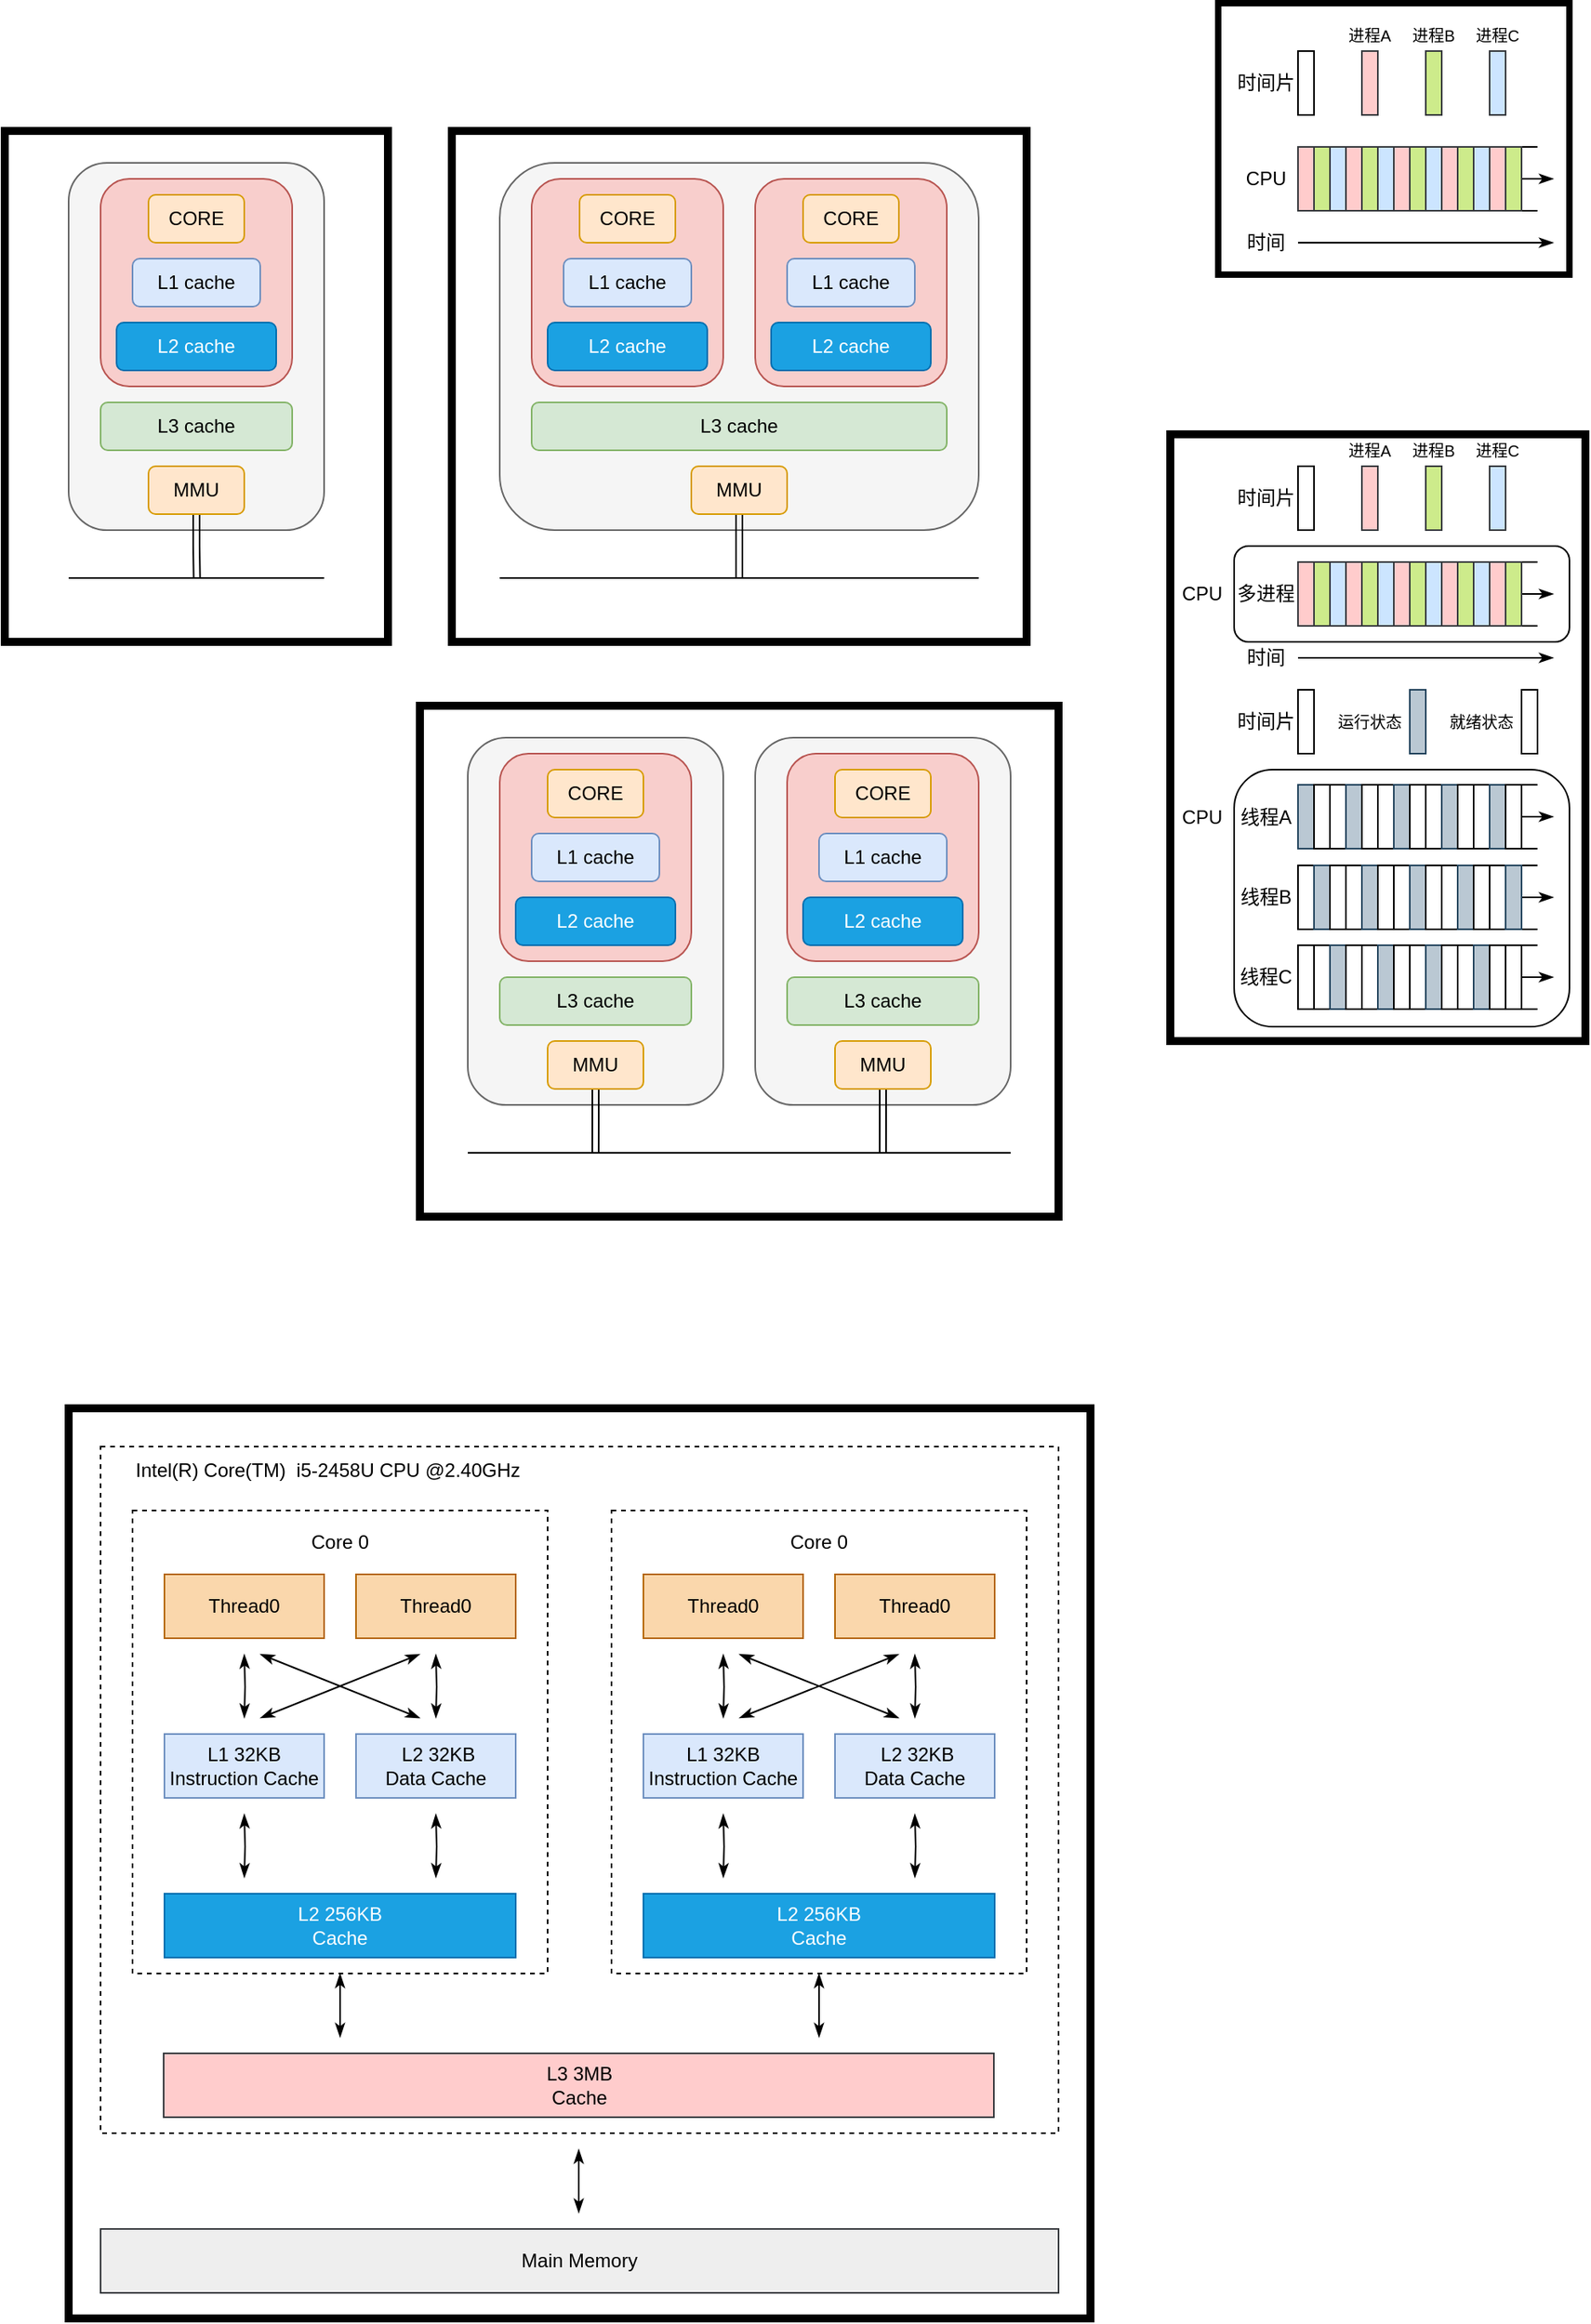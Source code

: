 <mxfile version="12.2.4" pages="1"><diagram id="Mle408nlQQUW61Y-JhIh" name="Page-1"><mxGraphModel dx="1615" dy="1125" grid="1" gridSize="10" guides="1" tooltips="1" connect="1" arrows="1" fold="1" page="1" pageScale="1" pageWidth="827" pageHeight="1169" math="0" shadow="0"><root><mxCell id="0"/><mxCell id="1" parent="0"/><mxCell id="253" value="" style="rounded=0;whiteSpace=wrap;html=1;strokeWidth=5;" parent="1" vertex="1"><mxGeometry x="-40" y="280" width="260" height="380" as="geometry"/></mxCell><mxCell id="249" value="" style="rounded=1;whiteSpace=wrap;html=1;strokeWidth=1;" parent="1" vertex="1"><mxGeometry y="350" width="210" height="60" as="geometry"/></mxCell><mxCell id="248" value="" style="rounded=1;whiteSpace=wrap;html=1;strokeWidth=1;" parent="1" vertex="1"><mxGeometry y="490" width="210" height="161" as="geometry"/></mxCell><mxCell id="138" value="" style="rounded=0;whiteSpace=wrap;html=1;strokeWidth=4;" parent="1" vertex="1"><mxGeometry x="-10" y="10" width="220" height="170" as="geometry"/></mxCell><mxCell id="103" value="" style="rounded=0;whiteSpace=wrap;html=1;strokeWidth=5;" parent="1" vertex="1"><mxGeometry x="-730" y="890" width="640" height="570" as="geometry"/></mxCell><mxCell id="96" value="" style="rounded=0;whiteSpace=wrap;html=1;dashed=1;strokeWidth=1;" parent="1" vertex="1"><mxGeometry x="-710" y="914" width="600" height="430" as="geometry"/></mxCell><mxCell id="80" value="" style="rounded=0;whiteSpace=wrap;html=1;strokeWidth=1;dashed=1;" parent="1" vertex="1"><mxGeometry x="-690" y="954" width="260" height="290" as="geometry"/></mxCell><mxCell id="66" value="" style="rounded=0;whiteSpace=wrap;html=1;strokeWidth=5;" parent="1" vertex="1"><mxGeometry x="-510" y="450" width="400" height="320" as="geometry"/></mxCell><mxCell id="47" value="" style="rounded=0;whiteSpace=wrap;html=1;strokeWidth=5;" parent="1" vertex="1"><mxGeometry x="-490" y="90" width="360" height="320" as="geometry"/></mxCell><mxCell id="46" value="" style="rounded=0;whiteSpace=wrap;html=1;strokeWidth=5;" parent="1" vertex="1"><mxGeometry x="-770" y="90" width="240" height="320" as="geometry"/></mxCell><mxCell id="6" value="" style="rounded=1;whiteSpace=wrap;html=1;fillColor=#f5f5f5;strokeColor=#666666;fontColor=#333333;" parent="1" vertex="1"><mxGeometry x="-730" y="110" width="160" height="230" as="geometry"/></mxCell><mxCell id="28" value="" style="rounded=1;whiteSpace=wrap;html=1;fillColor=#f8cecc;strokeColor=#b85450;" parent="1" vertex="1"><mxGeometry x="-710" y="120" width="120" height="130" as="geometry"/></mxCell><mxCell id="2" value="CORE" style="rounded=1;whiteSpace=wrap;html=1;fillColor=#ffe6cc;strokeColor=#d79b00;" parent="1" vertex="1"><mxGeometry x="-680" y="130" width="60" height="30" as="geometry"/></mxCell><mxCell id="3" value="L2 cache" style="rounded=1;whiteSpace=wrap;html=1;fillColor=#1ba1e2;strokeColor=#006EAF;fontColor=#ffffff;" parent="1" vertex="1"><mxGeometry x="-700" y="210" width="100" height="30" as="geometry"/></mxCell><mxCell id="4" value="L3 cache" style="rounded=1;whiteSpace=wrap;html=1;fillColor=#d5e8d4;strokeColor=#82b366;" parent="1" vertex="1"><mxGeometry x="-710" y="260" width="120" height="30" as="geometry"/></mxCell><mxCell id="48" style="edgeStyle=orthogonalEdgeStyle;rounded=0;orthogonalLoop=1;jettySize=auto;html=1;exitX=0.5;exitY=1;exitDx=0;exitDy=0;shape=link;" parent="1" source="5" edge="1"><mxGeometry relative="1" as="geometry"><mxPoint x="-649.69" y="370" as="targetPoint"/></mxGeometry></mxCell><mxCell id="5" value="MMU" style="rounded=1;whiteSpace=wrap;html=1;fillColor=#ffe6cc;strokeColor=#d79b00;" parent="1" vertex="1"><mxGeometry x="-680" y="300" width="60" height="30" as="geometry"/></mxCell><mxCell id="12" value="" style="endArrow=none;html=1;" parent="1" edge="1"><mxGeometry width="50" height="50" relative="1" as="geometry"><mxPoint x="-730" y="370" as="sourcePoint"/><mxPoint x="-570" y="370" as="targetPoint"/></mxGeometry></mxCell><mxCell id="25" value="L1 cache" style="rounded=1;whiteSpace=wrap;html=1;fillColor=#dae8fc;strokeColor=#6c8ebf;" parent="1" vertex="1"><mxGeometry x="-690" y="170" width="80" height="30" as="geometry"/></mxCell><mxCell id="29" value="" style="rounded=1;whiteSpace=wrap;html=1;fillColor=#f5f5f5;strokeColor=#666666;fontColor=#333333;" parent="1" vertex="1"><mxGeometry x="-460" y="110" width="300" height="230" as="geometry"/></mxCell><mxCell id="30" value="" style="rounded=1;whiteSpace=wrap;html=1;fillColor=#f8cecc;strokeColor=#b85450;" parent="1" vertex="1"><mxGeometry x="-440" y="120" width="120" height="130" as="geometry"/></mxCell><mxCell id="31" value="CORE" style="rounded=1;whiteSpace=wrap;html=1;fillColor=#ffe6cc;strokeColor=#d79b00;" parent="1" vertex="1"><mxGeometry x="-410" y="130" width="60" height="30" as="geometry"/></mxCell><mxCell id="32" value="L2 cache" style="rounded=1;whiteSpace=wrap;html=1;fillColor=#1ba1e2;strokeColor=#006EAF;fontColor=#ffffff;" parent="1" vertex="1"><mxGeometry x="-430" y="210" width="100" height="30" as="geometry"/></mxCell><mxCell id="36" value="" style="endArrow=none;html=1;" parent="1" edge="1"><mxGeometry width="50" height="50" relative="1" as="geometry"><mxPoint x="-460" y="370" as="sourcePoint"/><mxPoint x="-160" y="370" as="targetPoint"/></mxGeometry></mxCell><mxCell id="37" value="L1 cache" style="rounded=1;whiteSpace=wrap;html=1;fillColor=#dae8fc;strokeColor=#6c8ebf;" parent="1" vertex="1"><mxGeometry x="-420" y="170" width="80" height="30" as="geometry"/></mxCell><mxCell id="38" value="" style="rounded=1;whiteSpace=wrap;html=1;fillColor=#f8cecc;strokeColor=#b85450;" parent="1" vertex="1"><mxGeometry x="-300" y="120" width="120" height="130" as="geometry"/></mxCell><mxCell id="39" value="CORE" style="rounded=1;whiteSpace=wrap;html=1;fillColor=#ffe6cc;strokeColor=#d79b00;" parent="1" vertex="1"><mxGeometry x="-270" y="130" width="60" height="30" as="geometry"/></mxCell><mxCell id="40" value="L2 cache" style="rounded=1;whiteSpace=wrap;html=1;fillColor=#1ba1e2;strokeColor=#006EAF;fontColor=#ffffff;" parent="1" vertex="1"><mxGeometry x="-290" y="210" width="100" height="30" as="geometry"/></mxCell><mxCell id="41" value="L3 cache" style="rounded=1;whiteSpace=wrap;html=1;fillColor=#d5e8d4;strokeColor=#82b366;" parent="1" vertex="1"><mxGeometry x="-440" y="260" width="260" height="30" as="geometry"/></mxCell><mxCell id="43" value="L1 cache" style="rounded=1;whiteSpace=wrap;html=1;fillColor=#dae8fc;strokeColor=#6c8ebf;" parent="1" vertex="1"><mxGeometry x="-280" y="170" width="80" height="30" as="geometry"/></mxCell><mxCell id="45" style="edgeStyle=orthogonalEdgeStyle;shape=link;rounded=0;orthogonalLoop=1;jettySize=auto;html=1;startArrow=classic;startFill=1;" parent="1" source="44" edge="1"><mxGeometry relative="1" as="geometry"><mxPoint x="-310" y="370" as="targetPoint"/></mxGeometry></mxCell><mxCell id="44" value="MMU" style="rounded=1;whiteSpace=wrap;html=1;fillColor=#ffe6cc;strokeColor=#d79b00;" parent="1" vertex="1"><mxGeometry x="-340" y="300" width="60" height="30" as="geometry"/></mxCell><mxCell id="49" value="" style="rounded=1;whiteSpace=wrap;html=1;fillColor=#f5f5f5;strokeColor=#666666;fontColor=#333333;" parent="1" vertex="1"><mxGeometry x="-480" y="470" width="160" height="230" as="geometry"/></mxCell><mxCell id="50" value="" style="rounded=1;whiteSpace=wrap;html=1;fillColor=#f8cecc;strokeColor=#b85450;" parent="1" vertex="1"><mxGeometry x="-460" y="480" width="120" height="130" as="geometry"/></mxCell><mxCell id="51" value="CORE" style="rounded=1;whiteSpace=wrap;html=1;fillColor=#ffe6cc;strokeColor=#d79b00;" parent="1" vertex="1"><mxGeometry x="-430" y="490" width="60" height="30" as="geometry"/></mxCell><mxCell id="52" value="L2 cache" style="rounded=1;whiteSpace=wrap;html=1;fillColor=#1ba1e2;strokeColor=#006EAF;fontColor=#ffffff;" parent="1" vertex="1"><mxGeometry x="-450" y="570" width="100" height="30" as="geometry"/></mxCell><mxCell id="53" value="L3 cache" style="rounded=1;whiteSpace=wrap;html=1;fillColor=#d5e8d4;strokeColor=#82b366;" parent="1" vertex="1"><mxGeometry x="-460" y="620" width="120" height="30" as="geometry"/></mxCell><mxCell id="67" style="edgeStyle=orthogonalEdgeStyle;shape=link;rounded=0;orthogonalLoop=1;jettySize=auto;html=1;exitX=0.5;exitY=1;exitDx=0;exitDy=0;" parent="1" source="55" edge="1"><mxGeometry relative="1" as="geometry"><mxPoint x="-400.034" y="730" as="targetPoint"/></mxGeometry></mxCell><mxCell id="55" value="MMU" style="rounded=1;whiteSpace=wrap;html=1;fillColor=#ffe6cc;strokeColor=#d79b00;" parent="1" vertex="1"><mxGeometry x="-430" y="660" width="60" height="30" as="geometry"/></mxCell><mxCell id="56" value="" style="endArrow=none;html=1;" parent="1" edge="1"><mxGeometry width="50" height="50" relative="1" as="geometry"><mxPoint x="-480" y="730" as="sourcePoint"/><mxPoint x="-140" y="730" as="targetPoint"/></mxGeometry></mxCell><mxCell id="57" value="L1 cache" style="rounded=1;whiteSpace=wrap;html=1;fillColor=#dae8fc;strokeColor=#6c8ebf;" parent="1" vertex="1"><mxGeometry x="-440" y="530" width="80" height="30" as="geometry"/></mxCell><mxCell id="58" value="" style="rounded=1;whiteSpace=wrap;html=1;fillColor=#f5f5f5;strokeColor=#666666;fontColor=#333333;" parent="1" vertex="1"><mxGeometry x="-300" y="470" width="160" height="230" as="geometry"/></mxCell><mxCell id="59" value="" style="rounded=1;whiteSpace=wrap;html=1;fillColor=#f8cecc;strokeColor=#b85450;" parent="1" vertex="1"><mxGeometry x="-280" y="480" width="120" height="130" as="geometry"/></mxCell><mxCell id="60" value="CORE" style="rounded=1;whiteSpace=wrap;html=1;fillColor=#ffe6cc;strokeColor=#d79b00;" parent="1" vertex="1"><mxGeometry x="-250" y="490" width="60" height="30" as="geometry"/></mxCell><mxCell id="61" value="L2 cache" style="rounded=1;whiteSpace=wrap;html=1;fillColor=#1ba1e2;strokeColor=#006EAF;fontColor=#ffffff;" parent="1" vertex="1"><mxGeometry x="-270" y="570" width="100" height="30" as="geometry"/></mxCell><mxCell id="62" value="L3 cache" style="rounded=1;whiteSpace=wrap;html=1;fillColor=#d5e8d4;strokeColor=#82b366;" parent="1" vertex="1"><mxGeometry x="-280" y="620" width="120" height="30" as="geometry"/></mxCell><mxCell id="68" style="edgeStyle=orthogonalEdgeStyle;shape=link;rounded=0;orthogonalLoop=1;jettySize=auto;html=1;exitX=0.5;exitY=1;exitDx=0;exitDy=0;" parent="1" source="63" edge="1"><mxGeometry relative="1" as="geometry"><mxPoint x="-220.034" y="730" as="targetPoint"/></mxGeometry></mxCell><mxCell id="63" value="MMU" style="rounded=1;whiteSpace=wrap;html=1;fillColor=#ffe6cc;strokeColor=#d79b00;" parent="1" vertex="1"><mxGeometry x="-250" y="660" width="60" height="30" as="geometry"/></mxCell><mxCell id="64" value="L1 cache" style="rounded=1;whiteSpace=wrap;html=1;fillColor=#dae8fc;strokeColor=#6c8ebf;" parent="1" vertex="1"><mxGeometry x="-260" y="530" width="80" height="30" as="geometry"/></mxCell><mxCell id="74" style="edgeStyle=orthogonalEdgeStyle;rounded=0;orthogonalLoop=1;jettySize=auto;html=1;startArrow=classicThin;startFill=1;endArrow=classicThin;endFill=1;" parent="1" edge="1"><mxGeometry relative="1" as="geometry"><mxPoint x="-620" y="1044" as="sourcePoint"/><mxPoint x="-620" y="1084" as="targetPoint"/></mxGeometry></mxCell><mxCell id="76" style="rounded=0;orthogonalLoop=1;jettySize=auto;html=1;startArrow=classicThin;startFill=1;endArrow=classicThin;endFill=1;" parent="1" edge="1"><mxGeometry relative="1" as="geometry"><mxPoint x="-610" y="1044" as="sourcePoint"/><mxPoint x="-510" y="1084" as="targetPoint"/></mxGeometry></mxCell><mxCell id="69" value="Thread0" style="rounded=0;whiteSpace=wrap;html=1;strokeWidth=1;fillColor=#fad7ac;strokeColor=#b46504;" parent="1" vertex="1"><mxGeometry x="-670" y="994" width="100" height="40" as="geometry"/></mxCell><mxCell id="70" value="&amp;nbsp;L2 32KB&lt;br&gt;Data Cache" style="rounded=0;whiteSpace=wrap;html=1;strokeWidth=1;fillColor=#dae8fc;strokeColor=#6c8ebf;" parent="1" vertex="1"><mxGeometry x="-550" y="1094" width="100" height="40" as="geometry"/></mxCell><mxCell id="77" style="edgeStyle=none;rounded=0;orthogonalLoop=1;jettySize=auto;html=1;startArrow=classicThin;startFill=1;endArrow=classicThin;endFill=1;" parent="1" edge="1"><mxGeometry relative="1" as="geometry"><mxPoint x="-610" y="1084" as="sourcePoint"/><mxPoint x="-510" y="1044" as="targetPoint"/></mxGeometry></mxCell><mxCell id="71" value="L1 32KB&lt;br&gt;Instruction Cache" style="rounded=0;whiteSpace=wrap;html=1;strokeWidth=1;fillColor=#dae8fc;strokeColor=#6c8ebf;" parent="1" vertex="1"><mxGeometry x="-670" y="1094" width="100" height="40" as="geometry"/></mxCell><mxCell id="75" style="edgeStyle=orthogonalEdgeStyle;rounded=0;orthogonalLoop=1;jettySize=auto;html=1;startArrow=classicThin;startFill=1;endArrow=classicThin;endFill=1;" parent="1" edge="1"><mxGeometry relative="1" as="geometry"><mxPoint x="-500" y="1044" as="sourcePoint"/><mxPoint x="-500" y="1084" as="targetPoint"/></mxGeometry></mxCell><mxCell id="72" value="Thread0" style="rounded=0;whiteSpace=wrap;html=1;strokeWidth=1;fillColor=#fad7ac;strokeColor=#b46504;" parent="1" vertex="1"><mxGeometry x="-550" y="994" width="100" height="40" as="geometry"/></mxCell><mxCell id="73" value="L2 256KB&lt;br&gt;Cache" style="rounded=0;whiteSpace=wrap;html=1;strokeWidth=1;fillColor=#1ba1e2;strokeColor=#006EAF;fontColor=#ffffff;" parent="1" vertex="1"><mxGeometry x="-670" y="1194" width="220" height="40" as="geometry"/></mxCell><mxCell id="78" style="edgeStyle=orthogonalEdgeStyle;rounded=0;orthogonalLoop=1;jettySize=auto;html=1;startArrow=classicThin;startFill=1;endArrow=classicThin;endFill=1;" parent="1" edge="1"><mxGeometry relative="1" as="geometry"><mxPoint x="-620" y="1144" as="sourcePoint"/><mxPoint x="-620" y="1184" as="targetPoint"/></mxGeometry></mxCell><mxCell id="79" style="edgeStyle=orthogonalEdgeStyle;rounded=0;orthogonalLoop=1;jettySize=auto;html=1;startArrow=classicThin;startFill=1;endArrow=classicThin;endFill=1;" parent="1" edge="1"><mxGeometry relative="1" as="geometry"><mxPoint x="-500" y="1144" as="sourcePoint"/><mxPoint x="-500" y="1184" as="targetPoint"/></mxGeometry></mxCell><mxCell id="81" value="Core 0" style="text;html=1;strokeColor=none;fillColor=none;align=center;verticalAlign=middle;whiteSpace=wrap;rounded=0;dashed=1;" parent="1" vertex="1"><mxGeometry x="-580" y="964" width="40" height="20" as="geometry"/></mxCell><mxCell id="82" value="" style="rounded=0;whiteSpace=wrap;html=1;strokeWidth=1;dashed=1;" parent="1" vertex="1"><mxGeometry x="-390" y="954" width="260" height="290" as="geometry"/></mxCell><mxCell id="83" style="edgeStyle=orthogonalEdgeStyle;rounded=0;orthogonalLoop=1;jettySize=auto;html=1;startArrow=classicThin;startFill=1;endArrow=classicThin;endFill=1;" parent="1" edge="1"><mxGeometry relative="1" as="geometry"><mxPoint x="-320" y="1044" as="sourcePoint"/><mxPoint x="-320" y="1084" as="targetPoint"/></mxGeometry></mxCell><mxCell id="84" style="rounded=0;orthogonalLoop=1;jettySize=auto;html=1;startArrow=classicThin;startFill=1;endArrow=classicThin;endFill=1;" parent="1" edge="1"><mxGeometry relative="1" as="geometry"><mxPoint x="-310" y="1044" as="sourcePoint"/><mxPoint x="-210" y="1084" as="targetPoint"/></mxGeometry></mxCell><mxCell id="85" value="Thread0" style="rounded=0;whiteSpace=wrap;html=1;strokeWidth=1;fillColor=#fad7ac;strokeColor=#b46504;" parent="1" vertex="1"><mxGeometry x="-370" y="994" width="100" height="40" as="geometry"/></mxCell><mxCell id="86" value="&amp;nbsp;L2 32KB&lt;br&gt;Data Cache" style="rounded=0;whiteSpace=wrap;html=1;strokeWidth=1;fillColor=#dae8fc;strokeColor=#6c8ebf;" parent="1" vertex="1"><mxGeometry x="-250" y="1094" width="100" height="40" as="geometry"/></mxCell><mxCell id="87" style="edgeStyle=none;rounded=0;orthogonalLoop=1;jettySize=auto;html=1;startArrow=classicThin;startFill=1;endArrow=classicThin;endFill=1;" parent="1" edge="1"><mxGeometry relative="1" as="geometry"><mxPoint x="-310" y="1084" as="sourcePoint"/><mxPoint x="-210" y="1044" as="targetPoint"/></mxGeometry></mxCell><mxCell id="88" value="L1 32KB&lt;br&gt;Instruction Cache" style="rounded=0;whiteSpace=wrap;html=1;strokeWidth=1;fillColor=#dae8fc;strokeColor=#6c8ebf;" parent="1" vertex="1"><mxGeometry x="-370" y="1094" width="100" height="40" as="geometry"/></mxCell><mxCell id="89" style="edgeStyle=orthogonalEdgeStyle;rounded=0;orthogonalLoop=1;jettySize=auto;html=1;startArrow=classicThin;startFill=1;endArrow=classicThin;endFill=1;" parent="1" edge="1"><mxGeometry relative="1" as="geometry"><mxPoint x="-200" y="1044" as="sourcePoint"/><mxPoint x="-200" y="1084" as="targetPoint"/></mxGeometry></mxCell><mxCell id="90" value="Thread0" style="rounded=0;whiteSpace=wrap;html=1;strokeWidth=1;fillColor=#fad7ac;strokeColor=#b46504;" parent="1" vertex="1"><mxGeometry x="-250" y="994" width="100" height="40" as="geometry"/></mxCell><mxCell id="91" value="L2 256KB&lt;br&gt;Cache" style="rounded=0;whiteSpace=wrap;html=1;strokeWidth=1;fillColor=#1ba1e2;strokeColor=#006EAF;fontColor=#ffffff;" parent="1" vertex="1"><mxGeometry x="-370" y="1194" width="220" height="40" as="geometry"/></mxCell><mxCell id="92" style="edgeStyle=orthogonalEdgeStyle;rounded=0;orthogonalLoop=1;jettySize=auto;html=1;startArrow=classicThin;startFill=1;endArrow=classicThin;endFill=1;" parent="1" edge="1"><mxGeometry relative="1" as="geometry"><mxPoint x="-320" y="1144" as="sourcePoint"/><mxPoint x="-320" y="1184" as="targetPoint"/></mxGeometry></mxCell><mxCell id="93" style="edgeStyle=orthogonalEdgeStyle;rounded=0;orthogonalLoop=1;jettySize=auto;html=1;startArrow=classicThin;startFill=1;endArrow=classicThin;endFill=1;" parent="1" edge="1"><mxGeometry relative="1" as="geometry"><mxPoint x="-200" y="1144" as="sourcePoint"/><mxPoint x="-200" y="1184" as="targetPoint"/></mxGeometry></mxCell><mxCell id="94" value="Core 0" style="text;html=1;strokeColor=none;fillColor=none;align=center;verticalAlign=middle;whiteSpace=wrap;rounded=0;dashed=1;" parent="1" vertex="1"><mxGeometry x="-280" y="964" width="40" height="20" as="geometry"/></mxCell><mxCell id="95" value="L3 3MB&lt;br&gt;Cache" style="rounded=0;whiteSpace=wrap;html=1;strokeWidth=1;fillColor=#ffcccc;strokeColor=#36393d;" parent="1" vertex="1"><mxGeometry x="-670.5" y="1294" width="520" height="40" as="geometry"/></mxCell><mxCell id="98" value="" style="endArrow=classicThin;startArrow=classicThin;html=1;entryX=0.5;entryY=1;entryDx=0;entryDy=0;startFill=1;endFill=1;" parent="1" target="80" edge="1"><mxGeometry width="50" height="50" relative="1" as="geometry"><mxPoint x="-560" y="1284" as="sourcePoint"/><mxPoint x="-560" y="1254" as="targetPoint"/></mxGeometry></mxCell><mxCell id="99" value="" style="endArrow=classicThin;startArrow=classicThin;html=1;entryX=0.5;entryY=1;entryDx=0;entryDy=0;startFill=1;endFill=1;" parent="1" edge="1"><mxGeometry width="50" height="50" relative="1" as="geometry"><mxPoint x="-260" y="1284" as="sourcePoint"/><mxPoint x="-260" y="1244" as="targetPoint"/></mxGeometry></mxCell><mxCell id="100" value="Intel(R) Core(TM)&amp;nbsp; i5-2458U CPU @2.40GHz" style="text;html=1;strokeColor=none;fillColor=none;align=left;verticalAlign=middle;whiteSpace=wrap;rounded=0;" parent="1" vertex="1"><mxGeometry x="-690" y="914" width="330" height="30" as="geometry"/></mxCell><mxCell id="101" value="" style="endArrow=classicThin;startArrow=classicThin;html=1;entryX=0.5;entryY=1;entryDx=0;entryDy=0;startFill=1;endFill=1;" parent="1" edge="1"><mxGeometry width="50" height="50" relative="1" as="geometry"><mxPoint x="-410.5" y="1394" as="sourcePoint"/><mxPoint x="-410.5" y="1354" as="targetPoint"/></mxGeometry></mxCell><mxCell id="102" value="Main Memory" style="rounded=0;whiteSpace=wrap;html=1;strokeWidth=1;fillColor=#eeeeee;strokeColor=#36393d;" parent="1" vertex="1"><mxGeometry x="-710" y="1404" width="600" height="40" as="geometry"/></mxCell><mxCell id="105" value="" style="endArrow=classicThin;html=1;endFill=1;" parent="1" edge="1"><mxGeometry width="50" height="50" relative="1" as="geometry"><mxPoint x="40" y="160" as="sourcePoint"/><mxPoint x="200" y="160" as="targetPoint"/></mxGeometry></mxCell><mxCell id="106" value="时间" style="text;html=1;strokeColor=none;fillColor=none;align=center;verticalAlign=middle;whiteSpace=wrap;rounded=0;" parent="1" vertex="1"><mxGeometry y="150" width="40" height="20" as="geometry"/></mxCell><mxCell id="110" value="" style="rounded=0;whiteSpace=wrap;html=1;strokeWidth=1;fillColor=#ffcccc;strokeColor=#36393d;" parent="1" vertex="1"><mxGeometry x="40" y="100" width="10" height="40" as="geometry"/></mxCell><mxCell id="111" value="" style="rounded=0;whiteSpace=wrap;html=1;strokeWidth=1;fillColor=#cdeb8b;strokeColor=#36393d;" parent="1" vertex="1"><mxGeometry x="50" y="100" width="10" height="40" as="geometry"/></mxCell><mxCell id="112" value="" style="rounded=0;whiteSpace=wrap;html=1;strokeWidth=1;fillColor=#cce5ff;strokeColor=#36393d;" parent="1" vertex="1"><mxGeometry x="60" y="100" width="10" height="40" as="geometry"/></mxCell><mxCell id="113" value="" style="rounded=0;whiteSpace=wrap;html=1;strokeWidth=1;fillColor=#ffcccc;strokeColor=#36393d;" parent="1" vertex="1"><mxGeometry x="70" y="100" width="10" height="40" as="geometry"/></mxCell><mxCell id="114" value="" style="rounded=0;whiteSpace=wrap;html=1;strokeWidth=1;fillColor=#cdeb8b;strokeColor=#36393d;" parent="1" vertex="1"><mxGeometry x="80" y="100" width="10" height="40" as="geometry"/></mxCell><mxCell id="115" value="" style="rounded=0;whiteSpace=wrap;html=1;strokeWidth=1;fillColor=#cce5ff;strokeColor=#36393d;" parent="1" vertex="1"><mxGeometry x="90" y="100" width="10" height="40" as="geometry"/></mxCell><mxCell id="116" value="" style="rounded=0;whiteSpace=wrap;html=1;strokeWidth=1;fillColor=#ffcccc;strokeColor=#36393d;" parent="1" vertex="1"><mxGeometry x="100" y="100" width="10" height="40" as="geometry"/></mxCell><mxCell id="117" value="" style="rounded=0;whiteSpace=wrap;html=1;strokeWidth=1;fillColor=#cdeb8b;strokeColor=#36393d;" parent="1" vertex="1"><mxGeometry x="110" y="100" width="10" height="40" as="geometry"/></mxCell><mxCell id="118" value="" style="rounded=0;whiteSpace=wrap;html=1;strokeWidth=1;fillColor=#cce5ff;strokeColor=#36393d;" parent="1" vertex="1"><mxGeometry x="120" y="100" width="10" height="40" as="geometry"/></mxCell><mxCell id="119" value="" style="rounded=0;whiteSpace=wrap;html=1;strokeWidth=1;fillColor=#ffcccc;strokeColor=#36393d;" parent="1" vertex="1"><mxGeometry x="130" y="100" width="10" height="40" as="geometry"/></mxCell><mxCell id="120" value="" style="rounded=0;whiteSpace=wrap;html=1;strokeWidth=1;fillColor=#cdeb8b;strokeColor=#36393d;" parent="1" vertex="1"><mxGeometry x="140" y="100" width="10" height="40" as="geometry"/></mxCell><mxCell id="121" value="" style="endArrow=classicThin;html=1;endFill=1;" parent="1" edge="1"><mxGeometry width="50" height="50" relative="1" as="geometry"><mxPoint x="180" y="120" as="sourcePoint"/><mxPoint x="200" y="120" as="targetPoint"/></mxGeometry></mxCell><mxCell id="122" value="" style="endArrow=none;html=1;endFill=0;exitX=1;exitY=0.5;exitDx=0;exitDy=0;" parent="1" edge="1"><mxGeometry width="50" height="50" relative="1" as="geometry"><mxPoint x="180" y="100" as="sourcePoint"/><mxPoint x="190" y="100" as="targetPoint"/></mxGeometry></mxCell><mxCell id="123" value="" style="endArrow=none;html=1;endFill=0;exitX=1;exitY=0.5;exitDx=0;exitDy=0;" parent="1" edge="1"><mxGeometry width="50" height="50" relative="1" as="geometry"><mxPoint x="180" y="140" as="sourcePoint"/><mxPoint x="190" y="140" as="targetPoint"/></mxGeometry></mxCell><mxCell id="124" value="CPU" style="text;html=1;strokeColor=none;fillColor=none;align=center;verticalAlign=middle;whiteSpace=wrap;rounded=0;" parent="1" vertex="1"><mxGeometry y="110" width="40" height="20" as="geometry"/></mxCell><mxCell id="125" value="" style="rounded=0;whiteSpace=wrap;html=1;strokeWidth=1;" parent="1" vertex="1"><mxGeometry x="40" y="40" width="10" height="40" as="geometry"/></mxCell><mxCell id="126" value="时间片" style="text;html=1;strokeColor=none;fillColor=none;align=center;verticalAlign=middle;whiteSpace=wrap;rounded=0;" parent="1" vertex="1"><mxGeometry y="50" width="40" height="20" as="geometry"/></mxCell><mxCell id="127" value="" style="rounded=0;whiteSpace=wrap;html=1;strokeWidth=1;fillColor=#ffcccc;strokeColor=#36393d;" parent="1" vertex="1"><mxGeometry x="80" y="40" width="10" height="40" as="geometry"/></mxCell><mxCell id="128" value="" style="rounded=0;whiteSpace=wrap;html=1;strokeWidth=1;fillColor=#cdeb8b;strokeColor=#36393d;" parent="1" vertex="1"><mxGeometry x="120" y="40" width="10" height="40" as="geometry"/></mxCell><mxCell id="129" value="" style="rounded=0;whiteSpace=wrap;html=1;strokeWidth=1;fillColor=#cce5ff;strokeColor=#36393d;" parent="1" vertex="1"><mxGeometry x="160" y="40" width="10" height="40" as="geometry"/></mxCell><mxCell id="131" value="&lt;font style=&quot;font-size: 10px&quot;&gt;进程A&lt;/font&gt;" style="text;html=1;strokeColor=none;fillColor=none;align=center;verticalAlign=middle;whiteSpace=wrap;rounded=0;" parent="1" vertex="1"><mxGeometry x="70" y="20" width="30" height="20" as="geometry"/></mxCell><mxCell id="132" value="&lt;font style=&quot;font-size: 10px&quot;&gt;进程B&lt;/font&gt;" style="text;html=1;strokeColor=none;fillColor=none;align=center;verticalAlign=middle;whiteSpace=wrap;rounded=0;" parent="1" vertex="1"><mxGeometry x="110" y="20" width="30" height="20" as="geometry"/></mxCell><mxCell id="133" value="&lt;font style=&quot;font-size: 10px&quot;&gt;进程C&lt;/font&gt;" style="text;html=1;strokeColor=none;fillColor=none;align=center;verticalAlign=middle;whiteSpace=wrap;rounded=0;" parent="1" vertex="1"><mxGeometry x="150" y="20" width="30" height="20" as="geometry"/></mxCell><mxCell id="135" value="" style="rounded=0;whiteSpace=wrap;html=1;strokeWidth=1;fillColor=#cce5ff;strokeColor=#36393d;" parent="1" vertex="1"><mxGeometry x="150" y="100" width="10" height="40" as="geometry"/></mxCell><mxCell id="136" value="" style="rounded=0;whiteSpace=wrap;html=1;strokeWidth=1;fillColor=#ffcccc;strokeColor=#36393d;" parent="1" vertex="1"><mxGeometry x="160" y="100" width="10" height="40" as="geometry"/></mxCell><mxCell id="137" value="" style="rounded=0;whiteSpace=wrap;html=1;strokeWidth=1;fillColor=#cdeb8b;strokeColor=#36393d;" parent="1" vertex="1"><mxGeometry x="170" y="100" width="10" height="40" as="geometry"/></mxCell><mxCell id="140" value="" style="endArrow=classicThin;html=1;endFill=1;" parent="1" edge="1"><mxGeometry width="50" height="50" relative="1" as="geometry"><mxPoint x="40" y="420" as="sourcePoint"/><mxPoint x="200" y="420" as="targetPoint"/></mxGeometry></mxCell><mxCell id="141" value="时间" style="text;html=1;strokeColor=none;fillColor=none;align=center;verticalAlign=middle;whiteSpace=wrap;rounded=0;" parent="1" vertex="1"><mxGeometry y="410" width="40" height="20" as="geometry"/></mxCell><mxCell id="142" value="" style="rounded=0;whiteSpace=wrap;html=1;strokeWidth=1;fillColor=#ffcccc;strokeColor=#36393d;" parent="1" vertex="1"><mxGeometry x="40" y="360" width="10" height="40" as="geometry"/></mxCell><mxCell id="143" value="" style="rounded=0;whiteSpace=wrap;html=1;strokeWidth=1;fillColor=#cdeb8b;strokeColor=#36393d;" parent="1" vertex="1"><mxGeometry x="50" y="360" width="10" height="40" as="geometry"/></mxCell><mxCell id="144" value="" style="rounded=0;whiteSpace=wrap;html=1;strokeWidth=1;fillColor=#cce5ff;strokeColor=#36393d;" parent="1" vertex="1"><mxGeometry x="60" y="360" width="10" height="40" as="geometry"/></mxCell><mxCell id="145" value="" style="rounded=0;whiteSpace=wrap;html=1;strokeWidth=1;fillColor=#ffcccc;strokeColor=#36393d;" parent="1" vertex="1"><mxGeometry x="70" y="360" width="10" height="40" as="geometry"/></mxCell><mxCell id="146" value="" style="rounded=0;whiteSpace=wrap;html=1;strokeWidth=1;fillColor=#cdeb8b;strokeColor=#36393d;" parent="1" vertex="1"><mxGeometry x="80" y="360" width="10" height="40" as="geometry"/></mxCell><mxCell id="147" value="" style="rounded=0;whiteSpace=wrap;html=1;strokeWidth=1;fillColor=#cce5ff;strokeColor=#36393d;" parent="1" vertex="1"><mxGeometry x="90" y="360" width="10" height="40" as="geometry"/></mxCell><mxCell id="148" value="" style="rounded=0;whiteSpace=wrap;html=1;strokeWidth=1;fillColor=#ffcccc;strokeColor=#36393d;" parent="1" vertex="1"><mxGeometry x="100" y="360" width="10" height="40" as="geometry"/></mxCell><mxCell id="149" value="" style="rounded=0;whiteSpace=wrap;html=1;strokeWidth=1;fillColor=#cdeb8b;strokeColor=#36393d;" parent="1" vertex="1"><mxGeometry x="110" y="360" width="10" height="40" as="geometry"/></mxCell><mxCell id="150" value="" style="rounded=0;whiteSpace=wrap;html=1;strokeWidth=1;fillColor=#cce5ff;strokeColor=#36393d;" parent="1" vertex="1"><mxGeometry x="120" y="360" width="10" height="40" as="geometry"/></mxCell><mxCell id="151" value="" style="rounded=0;whiteSpace=wrap;html=1;strokeWidth=1;fillColor=#ffcccc;strokeColor=#36393d;" parent="1" vertex="1"><mxGeometry x="130" y="360" width="10" height="40" as="geometry"/></mxCell><mxCell id="152" value="" style="rounded=0;whiteSpace=wrap;html=1;strokeWidth=1;fillColor=#cdeb8b;strokeColor=#36393d;" parent="1" vertex="1"><mxGeometry x="140" y="360" width="10" height="40" as="geometry"/></mxCell><mxCell id="153" value="" style="endArrow=classicThin;html=1;endFill=1;" parent="1" edge="1"><mxGeometry width="50" height="50" relative="1" as="geometry"><mxPoint x="180" y="380" as="sourcePoint"/><mxPoint x="200" y="380" as="targetPoint"/></mxGeometry></mxCell><mxCell id="154" value="" style="endArrow=none;html=1;endFill=0;exitX=1;exitY=0.5;exitDx=0;exitDy=0;" parent="1" edge="1"><mxGeometry width="50" height="50" relative="1" as="geometry"><mxPoint x="180" y="360" as="sourcePoint"/><mxPoint x="190" y="360" as="targetPoint"/></mxGeometry></mxCell><mxCell id="155" value="" style="endArrow=none;html=1;endFill=0;exitX=1;exitY=0.5;exitDx=0;exitDy=0;" parent="1" edge="1"><mxGeometry width="50" height="50" relative="1" as="geometry"><mxPoint x="180" y="400" as="sourcePoint"/><mxPoint x="190" y="400" as="targetPoint"/></mxGeometry></mxCell><mxCell id="156" value="多进程" style="text;html=1;strokeColor=none;fillColor=none;align=center;verticalAlign=middle;whiteSpace=wrap;rounded=0;" parent="1" vertex="1"><mxGeometry y="370" width="40" height="20" as="geometry"/></mxCell><mxCell id="157" value="" style="rounded=0;whiteSpace=wrap;html=1;strokeWidth=1;" parent="1" vertex="1"><mxGeometry x="40" y="440" width="10" height="40" as="geometry"/></mxCell><mxCell id="158" value="时间片" style="text;html=1;strokeColor=none;fillColor=none;align=center;verticalAlign=middle;whiteSpace=wrap;rounded=0;" parent="1" vertex="1"><mxGeometry y="450" width="40" height="20" as="geometry"/></mxCell><mxCell id="160" value="" style="rounded=0;whiteSpace=wrap;html=1;strokeWidth=1;fillColor=#bac8d3;strokeColor=#23445d;" parent="1" vertex="1"><mxGeometry x="110" y="440" width="10" height="40" as="geometry"/></mxCell><mxCell id="161" value="" style="rounded=0;whiteSpace=wrap;html=1;strokeWidth=1;" parent="1" vertex="1"><mxGeometry x="180" y="440" width="10" height="40" as="geometry"/></mxCell><mxCell id="163" value="&lt;font style=&quot;font-size: 10px&quot;&gt;运行状态&lt;/font&gt;" style="text;html=1;strokeColor=none;fillColor=none;align=center;verticalAlign=middle;whiteSpace=wrap;rounded=0;" parent="1" vertex="1"><mxGeometry x="60" y="450" width="50" height="20" as="geometry"/></mxCell><mxCell id="164" value="&lt;font style=&quot;font-size: 10px&quot;&gt;就绪状态&lt;/font&gt;" style="text;html=1;strokeColor=none;fillColor=none;align=center;verticalAlign=middle;whiteSpace=wrap;rounded=0;" parent="1" vertex="1"><mxGeometry x="130" y="450" width="50" height="20" as="geometry"/></mxCell><mxCell id="165" value="" style="rounded=0;whiteSpace=wrap;html=1;strokeWidth=1;fillColor=#cce5ff;strokeColor=#36393d;" parent="1" vertex="1"><mxGeometry x="150" y="360" width="10" height="40" as="geometry"/></mxCell><mxCell id="166" value="" style="rounded=0;whiteSpace=wrap;html=1;strokeWidth=1;fillColor=#ffcccc;strokeColor=#36393d;" parent="1" vertex="1"><mxGeometry x="160" y="360" width="10" height="40" as="geometry"/></mxCell><mxCell id="167" value="" style="rounded=0;whiteSpace=wrap;html=1;strokeWidth=1;fillColor=#cdeb8b;strokeColor=#36393d;" parent="1" vertex="1"><mxGeometry x="170" y="360" width="10" height="40" as="geometry"/></mxCell><mxCell id="168" value="" style="rounded=0;whiteSpace=wrap;html=1;strokeWidth=1;" parent="1" vertex="1"><mxGeometry x="40" y="300" width="10" height="40" as="geometry"/></mxCell><mxCell id="169" value="时间片" style="text;html=1;strokeColor=none;fillColor=none;align=center;verticalAlign=middle;whiteSpace=wrap;rounded=0;" parent="1" vertex="1"><mxGeometry y="310" width="40" height="20" as="geometry"/></mxCell><mxCell id="170" value="" style="rounded=0;whiteSpace=wrap;html=1;strokeWidth=1;fillColor=#ffcccc;strokeColor=#36393d;" parent="1" vertex="1"><mxGeometry x="80" y="300" width="10" height="40" as="geometry"/></mxCell><mxCell id="171" value="" style="rounded=0;whiteSpace=wrap;html=1;strokeWidth=1;fillColor=#cdeb8b;strokeColor=#36393d;" parent="1" vertex="1"><mxGeometry x="120" y="300" width="10" height="40" as="geometry"/></mxCell><mxCell id="172" value="" style="rounded=0;whiteSpace=wrap;html=1;strokeWidth=1;fillColor=#cce5ff;strokeColor=#36393d;" parent="1" vertex="1"><mxGeometry x="160" y="300" width="10" height="40" as="geometry"/></mxCell><mxCell id="173" value="&lt;font style=&quot;font-size: 10px&quot;&gt;进程A&lt;/font&gt;" style="text;html=1;strokeColor=none;fillColor=none;align=center;verticalAlign=middle;whiteSpace=wrap;rounded=0;" parent="1" vertex="1"><mxGeometry x="70" y="280" width="30" height="20" as="geometry"/></mxCell><mxCell id="174" value="&lt;font style=&quot;font-size: 10px&quot;&gt;进程B&lt;/font&gt;" style="text;html=1;strokeColor=none;fillColor=none;align=center;verticalAlign=middle;whiteSpace=wrap;rounded=0;" parent="1" vertex="1"><mxGeometry x="110" y="280" width="30" height="20" as="geometry"/></mxCell><mxCell id="175" value="&lt;font style=&quot;font-size: 10px&quot;&gt;进程C&lt;/font&gt;" style="text;html=1;strokeColor=none;fillColor=none;align=center;verticalAlign=middle;whiteSpace=wrap;rounded=0;" parent="1" vertex="1"><mxGeometry x="150" y="280" width="30" height="20" as="geometry"/></mxCell><mxCell id="176" value="" style="rounded=0;whiteSpace=wrap;html=1;strokeWidth=1;fillColor=#bac8d3;strokeColor=#23445d;" parent="1" vertex="1"><mxGeometry x="40" y="499.5" width="10" height="40" as="geometry"/></mxCell><mxCell id="177" value="" style="rounded=0;whiteSpace=wrap;html=1;strokeWidth=1;" parent="1" vertex="1"><mxGeometry x="50" y="499.5" width="10" height="40" as="geometry"/></mxCell><mxCell id="178" value="" style="rounded=0;whiteSpace=wrap;html=1;strokeWidth=1;" parent="1" vertex="1"><mxGeometry x="60" y="499.5" width="10" height="40" as="geometry"/></mxCell><mxCell id="179" value="" style="rounded=0;whiteSpace=wrap;html=1;strokeWidth=1;fillColor=#bac8d3;strokeColor=#23445d;" parent="1" vertex="1"><mxGeometry x="70" y="499.5" width="10" height="40" as="geometry"/></mxCell><mxCell id="180" value="" style="rounded=0;whiteSpace=wrap;html=1;strokeWidth=1;" parent="1" vertex="1"><mxGeometry x="80" y="499.5" width="10" height="40" as="geometry"/></mxCell><mxCell id="181" value="" style="rounded=0;whiteSpace=wrap;html=1;strokeWidth=1;" parent="1" vertex="1"><mxGeometry x="90" y="499.5" width="10" height="40" as="geometry"/></mxCell><mxCell id="182" value="" style="rounded=0;whiteSpace=wrap;html=1;strokeWidth=1;fillColor=#bac8d3;strokeColor=#23445d;" parent="1" vertex="1"><mxGeometry x="100" y="499.5" width="10" height="40" as="geometry"/></mxCell><mxCell id="183" value="" style="rounded=0;whiteSpace=wrap;html=1;strokeWidth=1;" parent="1" vertex="1"><mxGeometry x="110" y="499.5" width="10" height="40" as="geometry"/></mxCell><mxCell id="184" value="" style="rounded=0;whiteSpace=wrap;html=1;strokeWidth=1;" parent="1" vertex="1"><mxGeometry x="120" y="499.5" width="10" height="40" as="geometry"/></mxCell><mxCell id="185" value="" style="rounded=0;whiteSpace=wrap;html=1;strokeWidth=1;fillColor=#bac8d3;strokeColor=#23445d;" parent="1" vertex="1"><mxGeometry x="130" y="499.5" width="10" height="40" as="geometry"/></mxCell><mxCell id="186" value="" style="rounded=0;whiteSpace=wrap;html=1;strokeWidth=1;" parent="1" vertex="1"><mxGeometry x="140" y="499.5" width="10" height="40" as="geometry"/></mxCell><mxCell id="187" value="" style="endArrow=classicThin;html=1;endFill=1;" parent="1" edge="1"><mxGeometry width="50" height="50" relative="1" as="geometry"><mxPoint x="180" y="519.5" as="sourcePoint"/><mxPoint x="200" y="519.5" as="targetPoint"/></mxGeometry></mxCell><mxCell id="188" value="" style="endArrow=none;html=1;endFill=0;exitX=1;exitY=0.5;exitDx=0;exitDy=0;" parent="1" edge="1"><mxGeometry width="50" height="50" relative="1" as="geometry"><mxPoint x="180" y="499.5" as="sourcePoint"/><mxPoint x="190" y="499.5" as="targetPoint"/></mxGeometry></mxCell><mxCell id="189" value="" style="endArrow=none;html=1;endFill=0;exitX=1;exitY=0.5;exitDx=0;exitDy=0;" parent="1" edge="1"><mxGeometry width="50" height="50" relative="1" as="geometry"><mxPoint x="180" y="539.5" as="sourcePoint"/><mxPoint x="190" y="539.5" as="targetPoint"/></mxGeometry></mxCell><mxCell id="190" value="" style="rounded=0;whiteSpace=wrap;html=1;strokeWidth=1;" parent="1" vertex="1"><mxGeometry x="150" y="499.5" width="10" height="40" as="geometry"/></mxCell><mxCell id="191" value="" style="rounded=0;whiteSpace=wrap;html=1;strokeWidth=1;fillColor=#bac8d3;strokeColor=#23445d;" parent="1" vertex="1"><mxGeometry x="160" y="499.5" width="10" height="40" as="geometry"/></mxCell><mxCell id="192" value="" style="rounded=0;whiteSpace=wrap;html=1;strokeWidth=1;" parent="1" vertex="1"><mxGeometry x="170" y="499.5" width="10" height="40" as="geometry"/></mxCell><mxCell id="210" value="" style="rounded=0;whiteSpace=wrap;html=1;strokeWidth=1;" parent="1" vertex="1"><mxGeometry x="40" y="550" width="10" height="40" as="geometry"/></mxCell><mxCell id="211" value="" style="rounded=0;whiteSpace=wrap;html=1;strokeWidth=1;fillColor=#bac8d3;strokeColor=#23445d;" parent="1" vertex="1"><mxGeometry x="50" y="550" width="10" height="40" as="geometry"/></mxCell><mxCell id="212" value="" style="rounded=0;whiteSpace=wrap;html=1;strokeWidth=1;" parent="1" vertex="1"><mxGeometry x="60" y="550" width="10" height="40" as="geometry"/></mxCell><mxCell id="213" value="" style="rounded=0;whiteSpace=wrap;html=1;strokeWidth=1;" parent="1" vertex="1"><mxGeometry x="70" y="550" width="10" height="40" as="geometry"/></mxCell><mxCell id="214" value="" style="rounded=0;whiteSpace=wrap;html=1;strokeWidth=1;fillColor=#bac8d3;strokeColor=#23445d;" parent="1" vertex="1"><mxGeometry x="80" y="550" width="10" height="40" as="geometry"/></mxCell><mxCell id="215" value="" style="rounded=0;whiteSpace=wrap;html=1;strokeWidth=1;" parent="1" vertex="1"><mxGeometry x="90" y="550" width="10" height="40" as="geometry"/></mxCell><mxCell id="216" value="" style="rounded=0;whiteSpace=wrap;html=1;strokeWidth=1;" parent="1" vertex="1"><mxGeometry x="100" y="550" width="10" height="40" as="geometry"/></mxCell><mxCell id="217" value="" style="rounded=0;whiteSpace=wrap;html=1;strokeWidth=1;fillColor=#bac8d3;strokeColor=#23445d;" parent="1" vertex="1"><mxGeometry x="110" y="550" width="10" height="40" as="geometry"/></mxCell><mxCell id="218" value="" style="rounded=0;whiteSpace=wrap;html=1;strokeWidth=1;" parent="1" vertex="1"><mxGeometry x="120" y="550" width="10" height="40" as="geometry"/></mxCell><mxCell id="219" value="" style="rounded=0;whiteSpace=wrap;html=1;strokeWidth=1;" parent="1" vertex="1"><mxGeometry x="130" y="550" width="10" height="40" as="geometry"/></mxCell><mxCell id="220" value="" style="rounded=0;whiteSpace=wrap;html=1;strokeWidth=1;fillColor=#bac8d3;strokeColor=#23445d;" parent="1" vertex="1"><mxGeometry x="140" y="550" width="10" height="40" as="geometry"/></mxCell><mxCell id="221" value="" style="endArrow=classicThin;html=1;endFill=1;" parent="1" edge="1"><mxGeometry width="50" height="50" relative="1" as="geometry"><mxPoint x="180" y="570" as="sourcePoint"/><mxPoint x="200" y="570" as="targetPoint"/></mxGeometry></mxCell><mxCell id="222" value="" style="endArrow=none;html=1;endFill=0;exitX=1;exitY=0.5;exitDx=0;exitDy=0;" parent="1" edge="1"><mxGeometry width="50" height="50" relative="1" as="geometry"><mxPoint x="180" y="550" as="sourcePoint"/><mxPoint x="190" y="550" as="targetPoint"/></mxGeometry></mxCell><mxCell id="223" value="" style="endArrow=none;html=1;endFill=0;exitX=1;exitY=0.5;exitDx=0;exitDy=0;" parent="1" edge="1"><mxGeometry width="50" height="50" relative="1" as="geometry"><mxPoint x="180" y="590" as="sourcePoint"/><mxPoint x="190" y="590" as="targetPoint"/></mxGeometry></mxCell><mxCell id="224" value="" style="rounded=0;whiteSpace=wrap;html=1;strokeWidth=1;" parent="1" vertex="1"><mxGeometry x="150" y="550" width="10" height="40" as="geometry"/></mxCell><mxCell id="225" value="" style="rounded=0;whiteSpace=wrap;html=1;strokeWidth=1;" parent="1" vertex="1"><mxGeometry x="160" y="550" width="10" height="40" as="geometry"/></mxCell><mxCell id="226" value="" style="rounded=0;whiteSpace=wrap;html=1;strokeWidth=1;fillColor=#bac8d3;strokeColor=#23445d;" parent="1" vertex="1"><mxGeometry x="170" y="550" width="10" height="40" as="geometry"/></mxCell><mxCell id="227" value="" style="rounded=0;whiteSpace=wrap;html=1;strokeWidth=1;" parent="1" vertex="1"><mxGeometry x="40" y="600" width="10" height="40" as="geometry"/></mxCell><mxCell id="228" value="" style="rounded=0;whiteSpace=wrap;html=1;strokeWidth=1;" parent="1" vertex="1"><mxGeometry x="50" y="600" width="10" height="40" as="geometry"/></mxCell><mxCell id="229" value="" style="rounded=0;whiteSpace=wrap;html=1;strokeWidth=1;fillColor=#bac8d3;strokeColor=#23445d;" parent="1" vertex="1"><mxGeometry x="60" y="600" width="10" height="40" as="geometry"/></mxCell><mxCell id="230" value="" style="rounded=0;whiteSpace=wrap;html=1;strokeWidth=1;" parent="1" vertex="1"><mxGeometry x="70" y="600" width="10" height="40" as="geometry"/></mxCell><mxCell id="231" value="" style="rounded=0;whiteSpace=wrap;html=1;strokeWidth=1;" parent="1" vertex="1"><mxGeometry x="80" y="600" width="10" height="40" as="geometry"/></mxCell><mxCell id="232" value="" style="rounded=0;whiteSpace=wrap;html=1;strokeWidth=1;fillColor=#bac8d3;strokeColor=#23445d;" parent="1" vertex="1"><mxGeometry x="90" y="600" width="10" height="40" as="geometry"/></mxCell><mxCell id="233" value="" style="rounded=0;whiteSpace=wrap;html=1;strokeWidth=1;" parent="1" vertex="1"><mxGeometry x="100" y="600" width="10" height="40" as="geometry"/></mxCell><mxCell id="234" value="" style="rounded=0;whiteSpace=wrap;html=1;strokeWidth=1;" parent="1" vertex="1"><mxGeometry x="110" y="600" width="10" height="40" as="geometry"/></mxCell><mxCell id="235" value="" style="rounded=0;whiteSpace=wrap;html=1;strokeWidth=1;fillColor=#bac8d3;strokeColor=#23445d;" parent="1" vertex="1"><mxGeometry x="120" y="600" width="10" height="40" as="geometry"/></mxCell><mxCell id="236" value="" style="rounded=0;whiteSpace=wrap;html=1;strokeWidth=1;" parent="1" vertex="1"><mxGeometry x="130" y="600" width="10" height="40" as="geometry"/></mxCell><mxCell id="237" value="" style="rounded=0;whiteSpace=wrap;html=1;strokeWidth=1;" parent="1" vertex="1"><mxGeometry x="140" y="600" width="10" height="40" as="geometry"/></mxCell><mxCell id="238" value="" style="endArrow=classicThin;html=1;endFill=1;" parent="1" edge="1"><mxGeometry width="50" height="50" relative="1" as="geometry"><mxPoint x="180" y="620" as="sourcePoint"/><mxPoint x="200" y="620" as="targetPoint"/></mxGeometry></mxCell><mxCell id="239" value="" style="endArrow=none;html=1;endFill=0;exitX=1;exitY=0.5;exitDx=0;exitDy=0;" parent="1" edge="1"><mxGeometry width="50" height="50" relative="1" as="geometry"><mxPoint x="180" y="600" as="sourcePoint"/><mxPoint x="190" y="600" as="targetPoint"/></mxGeometry></mxCell><mxCell id="240" value="" style="endArrow=none;html=1;endFill=0;exitX=1;exitY=0.5;exitDx=0;exitDy=0;" parent="1" edge="1"><mxGeometry width="50" height="50" relative="1" as="geometry"><mxPoint x="180" y="640" as="sourcePoint"/><mxPoint x="190" y="640" as="targetPoint"/></mxGeometry></mxCell><mxCell id="241" value="" style="rounded=0;whiteSpace=wrap;html=1;strokeWidth=1;fillColor=#bac8d3;strokeColor=#23445d;" parent="1" vertex="1"><mxGeometry x="150" y="600" width="10" height="40" as="geometry"/></mxCell><mxCell id="242" value="" style="rounded=0;whiteSpace=wrap;html=1;strokeWidth=1;" parent="1" vertex="1"><mxGeometry x="160" y="600" width="10" height="40" as="geometry"/></mxCell><mxCell id="243" value="" style="rounded=0;whiteSpace=wrap;html=1;strokeWidth=1;" parent="1" vertex="1"><mxGeometry x="170" y="600" width="10" height="40" as="geometry"/></mxCell><mxCell id="244" value="线程A" style="text;html=1;strokeColor=none;fillColor=none;align=center;verticalAlign=middle;whiteSpace=wrap;rounded=0;" parent="1" vertex="1"><mxGeometry y="509.5" width="40" height="20" as="geometry"/></mxCell><mxCell id="245" value="线程B" style="text;html=1;strokeColor=none;fillColor=none;align=center;verticalAlign=middle;whiteSpace=wrap;rounded=0;" parent="1" vertex="1"><mxGeometry y="560" width="40" height="20" as="geometry"/></mxCell><mxCell id="246" value="线程C" style="text;html=1;strokeColor=none;fillColor=none;align=center;verticalAlign=middle;whiteSpace=wrap;rounded=0;" parent="1" vertex="1"><mxGeometry y="610" width="40" height="20" as="geometry"/></mxCell><mxCell id="250" value="CPU" style="text;html=1;strokeColor=none;fillColor=none;align=center;verticalAlign=middle;whiteSpace=wrap;rounded=0;" parent="1" vertex="1"><mxGeometry x="-40" y="370" width="40" height="20" as="geometry"/></mxCell><mxCell id="251" value="CPU" style="text;html=1;strokeColor=none;fillColor=none;align=center;verticalAlign=middle;whiteSpace=wrap;rounded=0;" parent="1" vertex="1"><mxGeometry x="-40" y="510" width="40" height="20" as="geometry"/></mxCell></root></mxGraphModel></diagram></mxfile>